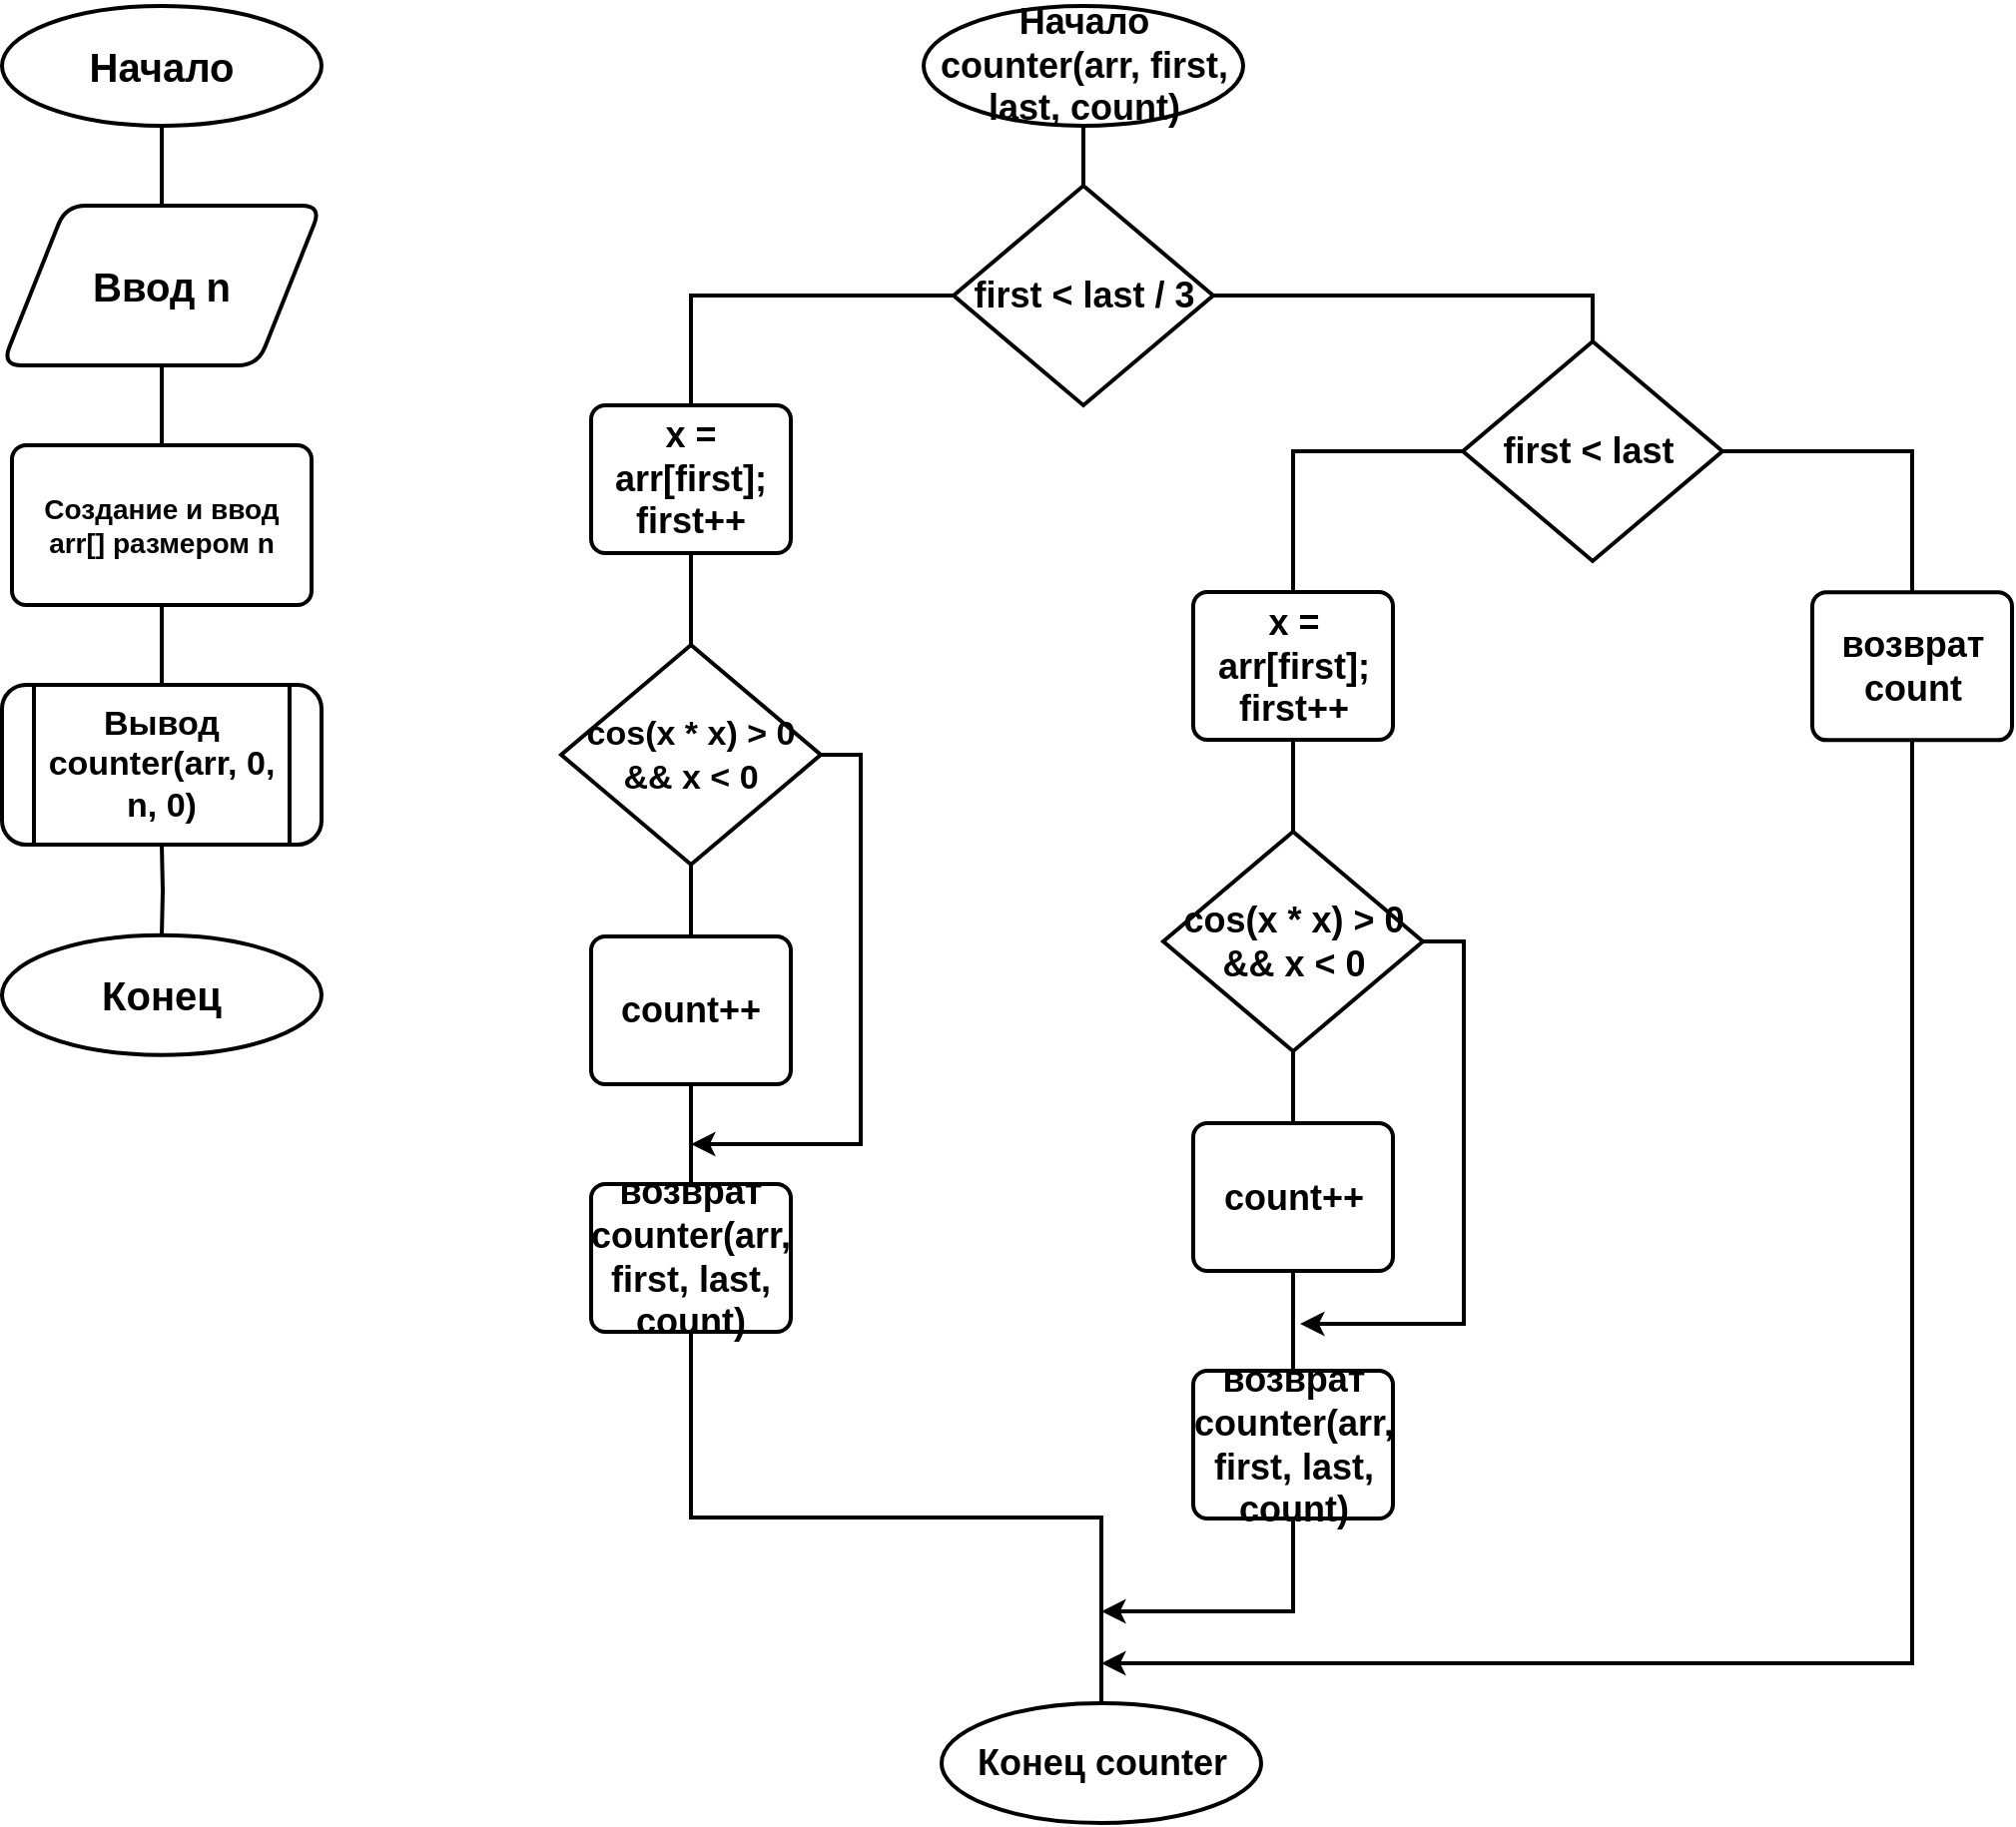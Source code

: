<mxfile version="11.3.0" type="device" pages="1"><diagram id="L1MCYFErZg6uzqEzgnKn" name="Page-1"><mxGraphModel dx="754" dy="468" grid="1" gridSize="10" guides="1" tooltips="1" connect="1" arrows="1" fold="1" page="1" pageScale="1" pageWidth="827" pageHeight="1169" math="0" shadow="0"><root><mxCell id="0"/><mxCell id="1" parent="0"/><mxCell id="gUCxnclmjzAXkfMt2c-q-4" style="edgeStyle=orthogonalEdgeStyle;rounded=0;orthogonalLoop=1;jettySize=auto;html=1;exitX=0.5;exitY=1;exitDx=0;exitDy=0;exitPerimeter=0;entryX=0.5;entryY=0;entryDx=0;entryDy=0;strokeWidth=2;endArrow=none;endFill=0;" parent="1" source="gUCxnclmjzAXkfMt2c-q-1" target="gUCxnclmjzAXkfMt2c-q-3" edge="1"><mxGeometry relative="1" as="geometry"/></mxCell><mxCell id="gUCxnclmjzAXkfMt2c-q-1" value="&lt;b&gt;&lt;font style=&quot;font-size: 20px&quot;&gt;Начало&lt;/font&gt;&lt;/b&gt;" style="strokeWidth=2;html=1;shape=mxgraph.flowchart.start_1;whiteSpace=wrap;" parent="1" vertex="1"><mxGeometry x="160" y="20" width="160" height="60" as="geometry"/></mxCell><mxCell id="gUCxnclmjzAXkfMt2c-q-2" value="&lt;b&gt;&lt;font style=&quot;font-size: 20px&quot;&gt;Конец&lt;/font&gt;&lt;/b&gt;" style="strokeWidth=2;html=1;shape=mxgraph.flowchart.start_1;whiteSpace=wrap;" parent="1" vertex="1"><mxGeometry x="160" y="485.333" width="160" height="60" as="geometry"/></mxCell><mxCell id="gUCxnclmjzAXkfMt2c-q-6" style="edgeStyle=orthogonalEdgeStyle;rounded=0;orthogonalLoop=1;jettySize=auto;html=1;exitX=0.5;exitY=1;exitDx=0;exitDy=0;entryX=0.5;entryY=0;entryDx=0;entryDy=0;endArrow=none;endFill=0;strokeWidth=2;" parent="1" source="gUCxnclmjzAXkfMt2c-q-3" target="gUCxnclmjzAXkfMt2c-q-5" edge="1"><mxGeometry relative="1" as="geometry"/></mxCell><mxCell id="gUCxnclmjzAXkfMt2c-q-3" value="&lt;b&gt;&lt;font style=&quot;font-size: 20px&quot;&gt;Ввод n&lt;/font&gt;&lt;/b&gt;" style="shape=parallelogram;perimeter=parallelogramPerimeter;whiteSpace=wrap;html=1;strokeWidth=2;rounded=1;" parent="1" vertex="1"><mxGeometry x="160" y="120" width="160" height="80" as="geometry"/></mxCell><mxCell id="gUCxnclmjzAXkfMt2c-q-8" style="edgeStyle=orthogonalEdgeStyle;rounded=0;orthogonalLoop=1;jettySize=auto;html=1;exitX=0.5;exitY=1;exitDx=0;exitDy=0;entryX=0.5;entryY=0;entryDx=0;entryDy=0;endArrow=none;endFill=0;strokeWidth=2;" parent="1" source="gUCxnclmjzAXkfMt2c-q-5" edge="1"><mxGeometry relative="1" as="geometry"><mxPoint x="240" y="360" as="targetPoint"/></mxGeometry></mxCell><mxCell id="gUCxnclmjzAXkfMt2c-q-5" value="&lt;span style=&quot;font-size: 14px&quot;&gt;&lt;b&gt;Создание и ввод arr[] размером n&lt;/b&gt;&lt;/span&gt;" style="rounded=1;whiteSpace=wrap;html=1;absoluteArcSize=1;arcSize=14;strokeWidth=2;" parent="1" vertex="1"><mxGeometry x="165" y="240" width="150" height="80" as="geometry"/></mxCell><mxCell id="gUCxnclmjzAXkfMt2c-q-10" style="edgeStyle=orthogonalEdgeStyle;rounded=0;orthogonalLoop=1;jettySize=auto;html=1;exitX=0.5;exitY=1;exitDx=0;exitDy=0;endArrow=none;endFill=0;strokeWidth=2;" parent="1" target="gUCxnclmjzAXkfMt2c-q-2" edge="1"><mxGeometry relative="1" as="geometry"><mxPoint x="240" y="440" as="sourcePoint"/></mxGeometry></mxCell><mxCell id="gUCxnclmjzAXkfMt2c-q-14" style="edgeStyle=orthogonalEdgeStyle;rounded=0;orthogonalLoop=1;jettySize=auto;html=1;exitX=0.5;exitY=1;exitDx=0;exitDy=0;exitPerimeter=0;entryX=0.5;entryY=0;entryDx=0;entryDy=0;entryPerimeter=0;endArrow=none;endFill=0;strokeWidth=2;fontStyle=1;fontSize=18;" parent="1" source="gUCxnclmjzAXkfMt2c-q-11" target="gUCxnclmjzAXkfMt2c-q-13" edge="1"><mxGeometry relative="1" as="geometry"/></mxCell><mxCell id="gUCxnclmjzAXkfMt2c-q-11" value="&lt;span style=&quot;font-size: 18px;&quot;&gt;&lt;font style=&quot;font-size: 18px;&quot;&gt;Начало counter(arr, first, last, count)&lt;/font&gt;&lt;/span&gt;" style="strokeWidth=2;html=1;shape=mxgraph.flowchart.start_1;whiteSpace=wrap;fontStyle=1;fontSize=18;" parent="1" vertex="1"><mxGeometry x="621.5" y="20" width="160" height="60" as="geometry"/></mxCell><mxCell id="gUCxnclmjzAXkfMt2c-q-12" value="&lt;span style=&quot;font-size: 18px;&quot;&gt;&lt;font style=&quot;font-size: 18px;&quot;&gt;Конец counter&lt;/font&gt;&lt;/span&gt;" style="strokeWidth=2;html=1;shape=mxgraph.flowchart.start_1;whiteSpace=wrap;fontStyle=1;fontSize=18;" parent="1" vertex="1"><mxGeometry x="630.5" y="870" width="160" height="60" as="geometry"/></mxCell><mxCell id="gUCxnclmjzAXkfMt2c-q-41" style="edgeStyle=orthogonalEdgeStyle;rounded=0;orthogonalLoop=1;jettySize=auto;html=1;exitX=1;exitY=0.5;exitDx=0;exitDy=0;exitPerimeter=0;entryX=0.5;entryY=0;entryDx=0;entryDy=0;entryPerimeter=0;endArrow=none;endFill=0;strokeWidth=2;fontStyle=1;fontSize=18;" parent="1" source="gUCxnclmjzAXkfMt2c-q-13" target="gUCxnclmjzAXkfMt2c-q-26" edge="1"><mxGeometry relative="1" as="geometry"/></mxCell><mxCell id="gUCxnclmjzAXkfMt2c-q-47" style="edgeStyle=orthogonalEdgeStyle;rounded=0;orthogonalLoop=1;jettySize=auto;html=1;exitX=0;exitY=0.5;exitDx=0;exitDy=0;exitPerimeter=0;entryX=0.5;entryY=0;entryDx=0;entryDy=0;endArrow=none;endFill=0;strokeWidth=2;fontStyle=1;fontSize=18;" parent="1" source="gUCxnclmjzAXkfMt2c-q-13" target="gUCxnclmjzAXkfMt2c-q-23" edge="1"><mxGeometry relative="1" as="geometry"/></mxCell><mxCell id="gUCxnclmjzAXkfMt2c-q-13" value="&lt;font style=&quot;font-size: 18px;&quot;&gt;&lt;span style=&quot;font-size: 18px;&quot;&gt;first &amp;lt; last / 3&lt;/span&gt;&lt;/font&gt;" style="strokeWidth=2;html=1;shape=mxgraph.flowchart.decision;whiteSpace=wrap;rounded=1;fontStyle=1;fontSize=18;" parent="1" vertex="1"><mxGeometry x="636.5" y="110" width="130" height="110" as="geometry"/></mxCell><mxCell id="gUCxnclmjzAXkfMt2c-q-20" style="edgeStyle=orthogonalEdgeStyle;rounded=0;orthogonalLoop=1;jettySize=auto;html=1;exitX=0.5;exitY=1;exitDx=0;exitDy=0;exitPerimeter=0;entryX=0.5;entryY=0;entryDx=0;entryDy=0;endArrow=none;endFill=0;strokeWidth=2;fontStyle=1;fontSize=18;" parent="1" source="gUCxnclmjzAXkfMt2c-q-17" target="gUCxnclmjzAXkfMt2c-q-19" edge="1"><mxGeometry relative="1" as="geometry"/></mxCell><mxCell id="KwKk0GtFC12k89DFFwfI-1" style="edgeStyle=orthogonalEdgeStyle;rounded=0;orthogonalLoop=1;jettySize=auto;html=1;exitX=1;exitY=0.5;exitDx=0;exitDy=0;exitPerimeter=0;strokeWidth=2;" edge="1" parent="1" source="gUCxnclmjzAXkfMt2c-q-17"><mxGeometry relative="1" as="geometry"><mxPoint x="505" y="590" as="targetPoint"/><Array as="points"><mxPoint x="590" y="395"/><mxPoint x="590" y="590"/><mxPoint x="510" y="590"/></Array></mxGeometry></mxCell><mxCell id="gUCxnclmjzAXkfMt2c-q-17" value="&lt;font style=&quot;font-size: 17px&quot;&gt;cos(x * x) &amp;gt; 0 &amp;amp;&amp;amp; x &amp;lt; 0&lt;/font&gt;" style="strokeWidth=2;html=1;shape=mxgraph.flowchart.decision;whiteSpace=wrap;rounded=1;fontStyle=1;fontSize=18;" parent="1" vertex="1"><mxGeometry x="440" y="340" width="130" height="110" as="geometry"/></mxCell><mxCell id="gUCxnclmjzAXkfMt2c-q-22" style="edgeStyle=orthogonalEdgeStyle;rounded=0;orthogonalLoop=1;jettySize=auto;html=1;exitX=0.5;exitY=1;exitDx=0;exitDy=0;entryX=0.5;entryY=0;entryDx=0;entryDy=0;endArrow=none;endFill=0;strokeWidth=2;fontStyle=1;fontSize=18;" parent="1" source="gUCxnclmjzAXkfMt2c-q-19" target="gUCxnclmjzAXkfMt2c-q-21" edge="1"><mxGeometry relative="1" as="geometry"/></mxCell><mxCell id="gUCxnclmjzAXkfMt2c-q-19" value="count++" style="rounded=1;whiteSpace=wrap;html=1;absoluteArcSize=1;arcSize=14;strokeWidth=2;fontStyle=1;fontSize=18;" parent="1" vertex="1"><mxGeometry x="455" y="486" width="100" height="74" as="geometry"/></mxCell><mxCell id="gUCxnclmjzAXkfMt2c-q-48" style="edgeStyle=orthogonalEdgeStyle;rounded=0;orthogonalLoop=1;jettySize=auto;html=1;exitX=0.5;exitY=1;exitDx=0;exitDy=0;entryX=0.5;entryY=0;entryDx=0;entryDy=0;entryPerimeter=0;endArrow=none;endFill=0;strokeWidth=2;fontStyle=1;fontSize=18;" parent="1" source="gUCxnclmjzAXkfMt2c-q-21" target="gUCxnclmjzAXkfMt2c-q-12" edge="1"><mxGeometry relative="1" as="geometry"/></mxCell><mxCell id="gUCxnclmjzAXkfMt2c-q-21" value="возврат counter(arr, first, last, count)" style="rounded=1;whiteSpace=wrap;html=1;absoluteArcSize=1;arcSize=14;strokeWidth=2;fontStyle=1;fontSize=18;" parent="1" vertex="1"><mxGeometry x="455" y="610" width="100" height="74" as="geometry"/></mxCell><mxCell id="gUCxnclmjzAXkfMt2c-q-25" style="edgeStyle=orthogonalEdgeStyle;rounded=0;orthogonalLoop=1;jettySize=auto;html=1;exitX=0.5;exitY=1;exitDx=0;exitDy=0;entryX=0.5;entryY=0;entryDx=0;entryDy=0;entryPerimeter=0;endArrow=none;endFill=0;strokeWidth=2;fontStyle=1;fontSize=18;" parent="1" source="gUCxnclmjzAXkfMt2c-q-23" target="gUCxnclmjzAXkfMt2c-q-17" edge="1"><mxGeometry relative="1" as="geometry"/></mxCell><mxCell id="gUCxnclmjzAXkfMt2c-q-23" value="x = arr[first];&lt;br style=&quot;font-size: 18px;&quot;&gt;first++" style="rounded=1;whiteSpace=wrap;html=1;absoluteArcSize=1;arcSize=14;strokeWidth=2;fontStyle=1;fontSize=18;" parent="1" vertex="1"><mxGeometry x="455" y="220" width="100" height="74" as="geometry"/></mxCell><mxCell id="gUCxnclmjzAXkfMt2c-q-42" style="edgeStyle=orthogonalEdgeStyle;rounded=0;orthogonalLoop=1;jettySize=auto;html=1;exitX=0;exitY=0.5;exitDx=0;exitDy=0;exitPerimeter=0;entryX=0.5;entryY=0;entryDx=0;entryDy=0;endArrow=none;endFill=0;strokeWidth=2;fontStyle=1;fontSize=18;" parent="1" source="gUCxnclmjzAXkfMt2c-q-26" target="gUCxnclmjzAXkfMt2c-q-34" edge="1"><mxGeometry relative="1" as="geometry"/></mxCell><mxCell id="gUCxnclmjzAXkfMt2c-q-43" style="edgeStyle=orthogonalEdgeStyle;rounded=0;orthogonalLoop=1;jettySize=auto;html=1;exitX=1;exitY=0.5;exitDx=0;exitDy=0;exitPerimeter=0;entryX=0.5;entryY=0;entryDx=0;entryDy=0;endArrow=none;endFill=0;strokeWidth=2;fontStyle=1;fontSize=18;" parent="1" source="gUCxnclmjzAXkfMt2c-q-26" target="gUCxnclmjzAXkfMt2c-q-36" edge="1"><mxGeometry relative="1" as="geometry"/></mxCell><mxCell id="gUCxnclmjzAXkfMt2c-q-26" value="&lt;font style=&quot;font-size: 18px;&quot;&gt;&lt;span style=&quot;font-size: 18px;&quot;&gt;first &amp;lt; last&amp;nbsp;&lt;/span&gt;&lt;/font&gt;" style="strokeWidth=2;html=1;shape=mxgraph.flowchart.decision;whiteSpace=wrap;rounded=1;fontStyle=1;fontSize=18;" parent="1" vertex="1"><mxGeometry x="891.5" y="188" width="130" height="110" as="geometry"/></mxCell><mxCell id="gUCxnclmjzAXkfMt2c-q-28" style="edgeStyle=orthogonalEdgeStyle;rounded=0;orthogonalLoop=1;jettySize=auto;html=1;exitX=0.5;exitY=1;exitDx=0;exitDy=0;exitPerimeter=0;entryX=0.5;entryY=0;entryDx=0;entryDy=0;endArrow=none;endFill=0;strokeWidth=2;fontStyle=1;fontSize=18;" parent="1" source="gUCxnclmjzAXkfMt2c-q-29" target="gUCxnclmjzAXkfMt2c-q-31" edge="1"><mxGeometry relative="1" as="geometry"/></mxCell><mxCell id="KwKk0GtFC12k89DFFwfI-2" style="edgeStyle=orthogonalEdgeStyle;rounded=0;orthogonalLoop=1;jettySize=auto;html=1;exitX=1;exitY=0.5;exitDx=0;exitDy=0;exitPerimeter=0;strokeWidth=2;" edge="1" parent="1" source="gUCxnclmjzAXkfMt2c-q-29"><mxGeometry relative="1" as="geometry"><mxPoint x="810" y="680" as="targetPoint"/><Array as="points"><mxPoint x="892" y="489"/><mxPoint x="892" y="680"/></Array></mxGeometry></mxCell><mxCell id="gUCxnclmjzAXkfMt2c-q-29" value="cos(x * x) &amp;gt; 0 &amp;amp;&amp;amp; x &amp;lt; 0" style="strokeWidth=2;html=1;shape=mxgraph.flowchart.decision;whiteSpace=wrap;rounded=1;fontStyle=1;fontSize=18;" parent="1" vertex="1"><mxGeometry x="741.5" y="433.5" width="130" height="110" as="geometry"/></mxCell><mxCell id="gUCxnclmjzAXkfMt2c-q-30" style="edgeStyle=orthogonalEdgeStyle;rounded=0;orthogonalLoop=1;jettySize=auto;html=1;exitX=0.5;exitY=1;exitDx=0;exitDy=0;entryX=0.5;entryY=0;entryDx=0;entryDy=0;endArrow=none;endFill=0;strokeWidth=2;fontStyle=1;fontSize=18;" parent="1" source="gUCxnclmjzAXkfMt2c-q-31" target="gUCxnclmjzAXkfMt2c-q-32" edge="1"><mxGeometry relative="1" as="geometry"/></mxCell><mxCell id="gUCxnclmjzAXkfMt2c-q-31" value="count++" style="rounded=1;whiteSpace=wrap;html=1;absoluteArcSize=1;arcSize=14;strokeWidth=2;fontStyle=1;fontSize=18;" parent="1" vertex="1"><mxGeometry x="756.5" y="579.5" width="100" height="74" as="geometry"/></mxCell><mxCell id="gUCxnclmjzAXkfMt2c-q-45" style="edgeStyle=orthogonalEdgeStyle;rounded=0;orthogonalLoop=1;jettySize=auto;html=1;exitX=0.5;exitY=1;exitDx=0;exitDy=0;endArrow=classic;endFill=1;strokeWidth=2;fontStyle=1;fontSize=18;" parent="1" source="gUCxnclmjzAXkfMt2c-q-32" edge="1"><mxGeometry relative="1" as="geometry"><mxPoint x="710.5" y="824" as="targetPoint"/><Array as="points"><mxPoint x="806.5" y="824"/></Array></mxGeometry></mxCell><mxCell id="gUCxnclmjzAXkfMt2c-q-32" value="&lt;font style=&quot;font-size: 18px&quot;&gt;возврат counter(arr, first, last, count)&lt;/font&gt;" style="rounded=1;whiteSpace=wrap;html=1;absoluteArcSize=1;arcSize=14;strokeWidth=2;fontStyle=1;fontSize=18;" parent="1" vertex="1"><mxGeometry x="756.5" y="703.5" width="100" height="74" as="geometry"/></mxCell><mxCell id="gUCxnclmjzAXkfMt2c-q-33" style="edgeStyle=orthogonalEdgeStyle;rounded=0;orthogonalLoop=1;jettySize=auto;html=1;exitX=0.5;exitY=1;exitDx=0;exitDy=0;entryX=0.5;entryY=0;entryDx=0;entryDy=0;entryPerimeter=0;endArrow=none;endFill=0;strokeWidth=2;fontStyle=1;fontSize=18;" parent="1" source="gUCxnclmjzAXkfMt2c-q-34" target="gUCxnclmjzAXkfMt2c-q-29" edge="1"><mxGeometry relative="1" as="geometry"/></mxCell><mxCell id="gUCxnclmjzAXkfMt2c-q-34" value="x = arr[first];&lt;br style=&quot;font-size: 18px;&quot;&gt;first++" style="rounded=1;whiteSpace=wrap;html=1;absoluteArcSize=1;arcSize=14;strokeWidth=2;fontStyle=1;fontSize=18;" parent="1" vertex="1"><mxGeometry x="756.5" y="313.5" width="100" height="74" as="geometry"/></mxCell><mxCell id="gUCxnclmjzAXkfMt2c-q-46" style="edgeStyle=orthogonalEdgeStyle;rounded=0;orthogonalLoop=1;jettySize=auto;html=1;exitX=0.5;exitY=1;exitDx=0;exitDy=0;endArrow=classic;endFill=1;strokeWidth=2;fontStyle=1;fontSize=18;" parent="1" source="gUCxnclmjzAXkfMt2c-q-36" edge="1"><mxGeometry relative="1" as="geometry"><mxPoint x="710.5" y="850" as="targetPoint"/><Array as="points"><mxPoint x="1116.5" y="850"/></Array></mxGeometry></mxCell><mxCell id="gUCxnclmjzAXkfMt2c-q-36" value="возврат count" style="rounded=1;whiteSpace=wrap;html=1;absoluteArcSize=1;arcSize=14;strokeWidth=2;fontStyle=1;fontSize=18;" parent="1" vertex="1"><mxGeometry x="1066.5" y="313.667" width="100" height="74" as="geometry"/></mxCell><mxCell id="vZbcgVmE8gIsqgMI3PS6-1" value="&lt;b&gt;&lt;font style=&quot;font-size: 17px&quot;&gt;Вывод counter(arr, 0, n, 0)&lt;/font&gt;&lt;/b&gt;" style="shape=process;whiteSpace=wrap;html=1;backgroundOutline=1;rounded=1;strokeWidth=2;arcSize=15;" parent="1" vertex="1"><mxGeometry x="160" y="360" width="160" height="80" as="geometry"/></mxCell></root></mxGraphModel></diagram></mxfile>